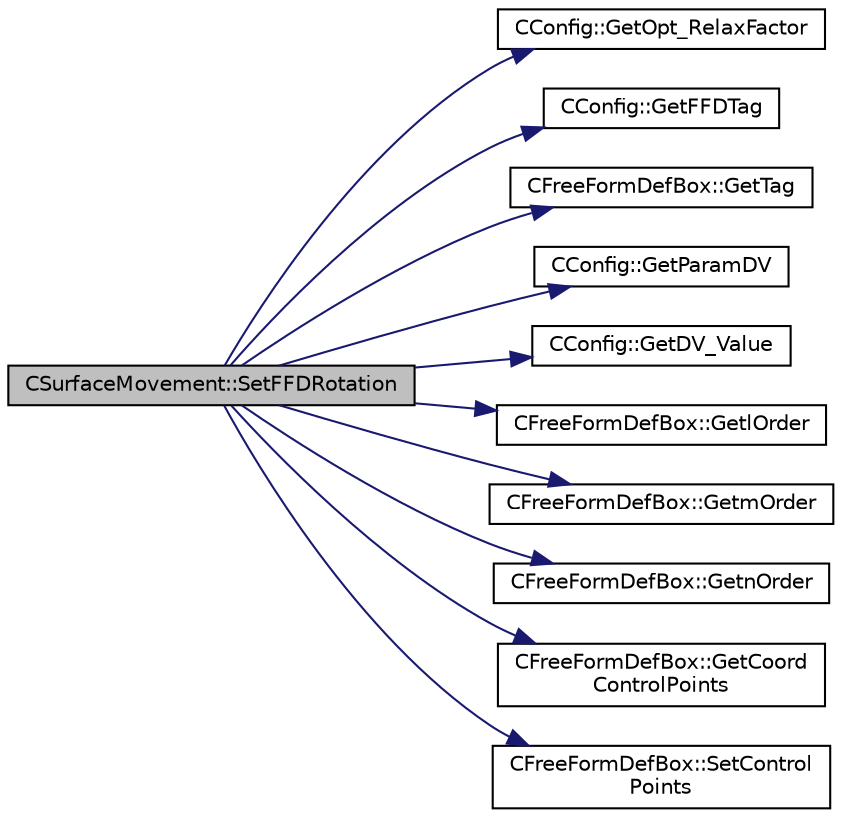 digraph "CSurfaceMovement::SetFFDRotation"
{
  edge [fontname="Helvetica",fontsize="10",labelfontname="Helvetica",labelfontsize="10"];
  node [fontname="Helvetica",fontsize="10",shape=record];
  rankdir="LR";
  Node644 [label="CSurfaceMovement::SetFFDRotation",height=0.2,width=0.4,color="black", fillcolor="grey75", style="filled", fontcolor="black"];
  Node644 -> Node645 [color="midnightblue",fontsize="10",style="solid",fontname="Helvetica"];
  Node645 [label="CConfig::GetOpt_RelaxFactor",height=0.2,width=0.4,color="black", fillcolor="white", style="filled",URL="$class_c_config.html#affef7bc6016955cb0cf49b3f774bc45a",tooltip="Get the scale factor for the line search. "];
  Node644 -> Node646 [color="midnightblue",fontsize="10",style="solid",fontname="Helvetica"];
  Node646 [label="CConfig::GetFFDTag",height=0.2,width=0.4,color="black", fillcolor="white", style="filled",URL="$class_c_config.html#aac151bc1508af471b8bd6cf67c82bff1",tooltip="Get the FFD Tag of a particular design variable. "];
  Node644 -> Node647 [color="midnightblue",fontsize="10",style="solid",fontname="Helvetica"];
  Node647 [label="CFreeFormDefBox::GetTag",height=0.2,width=0.4,color="black", fillcolor="white", style="filled",URL="$class_c_free_form_def_box.html#a39f3ec89ecaa4c20ca0bf115153f1fb5",tooltip="Get the tag that identify a FFDBox. "];
  Node644 -> Node648 [color="midnightblue",fontsize="10",style="solid",fontname="Helvetica"];
  Node648 [label="CConfig::GetParamDV",height=0.2,width=0.4,color="black", fillcolor="white", style="filled",URL="$class_c_config.html#a55ab8fc511c17d4b07ef0b5eea793e61",tooltip="Get a parameter of the particular design variable. "];
  Node644 -> Node649 [color="midnightblue",fontsize="10",style="solid",fontname="Helvetica"];
  Node649 [label="CConfig::GetDV_Value",height=0.2,width=0.4,color="black", fillcolor="white", style="filled",URL="$class_c_config.html#ac50165b44d1c286c810585b89cd68f33",tooltip="Value of the design variable step, we use this value in design problems. "];
  Node644 -> Node650 [color="midnightblue",fontsize="10",style="solid",fontname="Helvetica"];
  Node650 [label="CFreeFormDefBox::GetlOrder",height=0.2,width=0.4,color="black", fillcolor="white", style="filled",URL="$class_c_free_form_def_box.html#a41ba3a93be7707d12dd8582aac84b28b",tooltip="Get the order in the l direction of the FFD FFDBox. "];
  Node644 -> Node651 [color="midnightblue",fontsize="10",style="solid",fontname="Helvetica"];
  Node651 [label="CFreeFormDefBox::GetmOrder",height=0.2,width=0.4,color="black", fillcolor="white", style="filled",URL="$class_c_free_form_def_box.html#ad0a84141a7cc5d231050ed04a3eb1a5d",tooltip="Get the order in the m direction of the FFD FFDBox. "];
  Node644 -> Node652 [color="midnightblue",fontsize="10",style="solid",fontname="Helvetica"];
  Node652 [label="CFreeFormDefBox::GetnOrder",height=0.2,width=0.4,color="black", fillcolor="white", style="filled",URL="$class_c_free_form_def_box.html#ab077841e1b5c6d82234c5c0f92a61e35",tooltip="Get the order in the n direction of the FFD FFDBox. "];
  Node644 -> Node653 [color="midnightblue",fontsize="10",style="solid",fontname="Helvetica"];
  Node653 [label="CFreeFormDefBox::GetCoord\lControlPoints",height=0.2,width=0.4,color="black", fillcolor="white", style="filled",URL="$class_c_free_form_def_box.html#ab5f44b9c7b3270da93e8266dd1d50379",tooltip="Get the coordinates of the control point. "];
  Node644 -> Node654 [color="midnightblue",fontsize="10",style="solid",fontname="Helvetica"];
  Node654 [label="CFreeFormDefBox::SetControl\lPoints",height=0.2,width=0.4,color="black", fillcolor="white", style="filled",URL="$class_c_free_form_def_box.html#aed1fd6c02ebdf7d2124e6b509179e8ad",tooltip="Set the new value of the coordinates of the control points. "];
}
